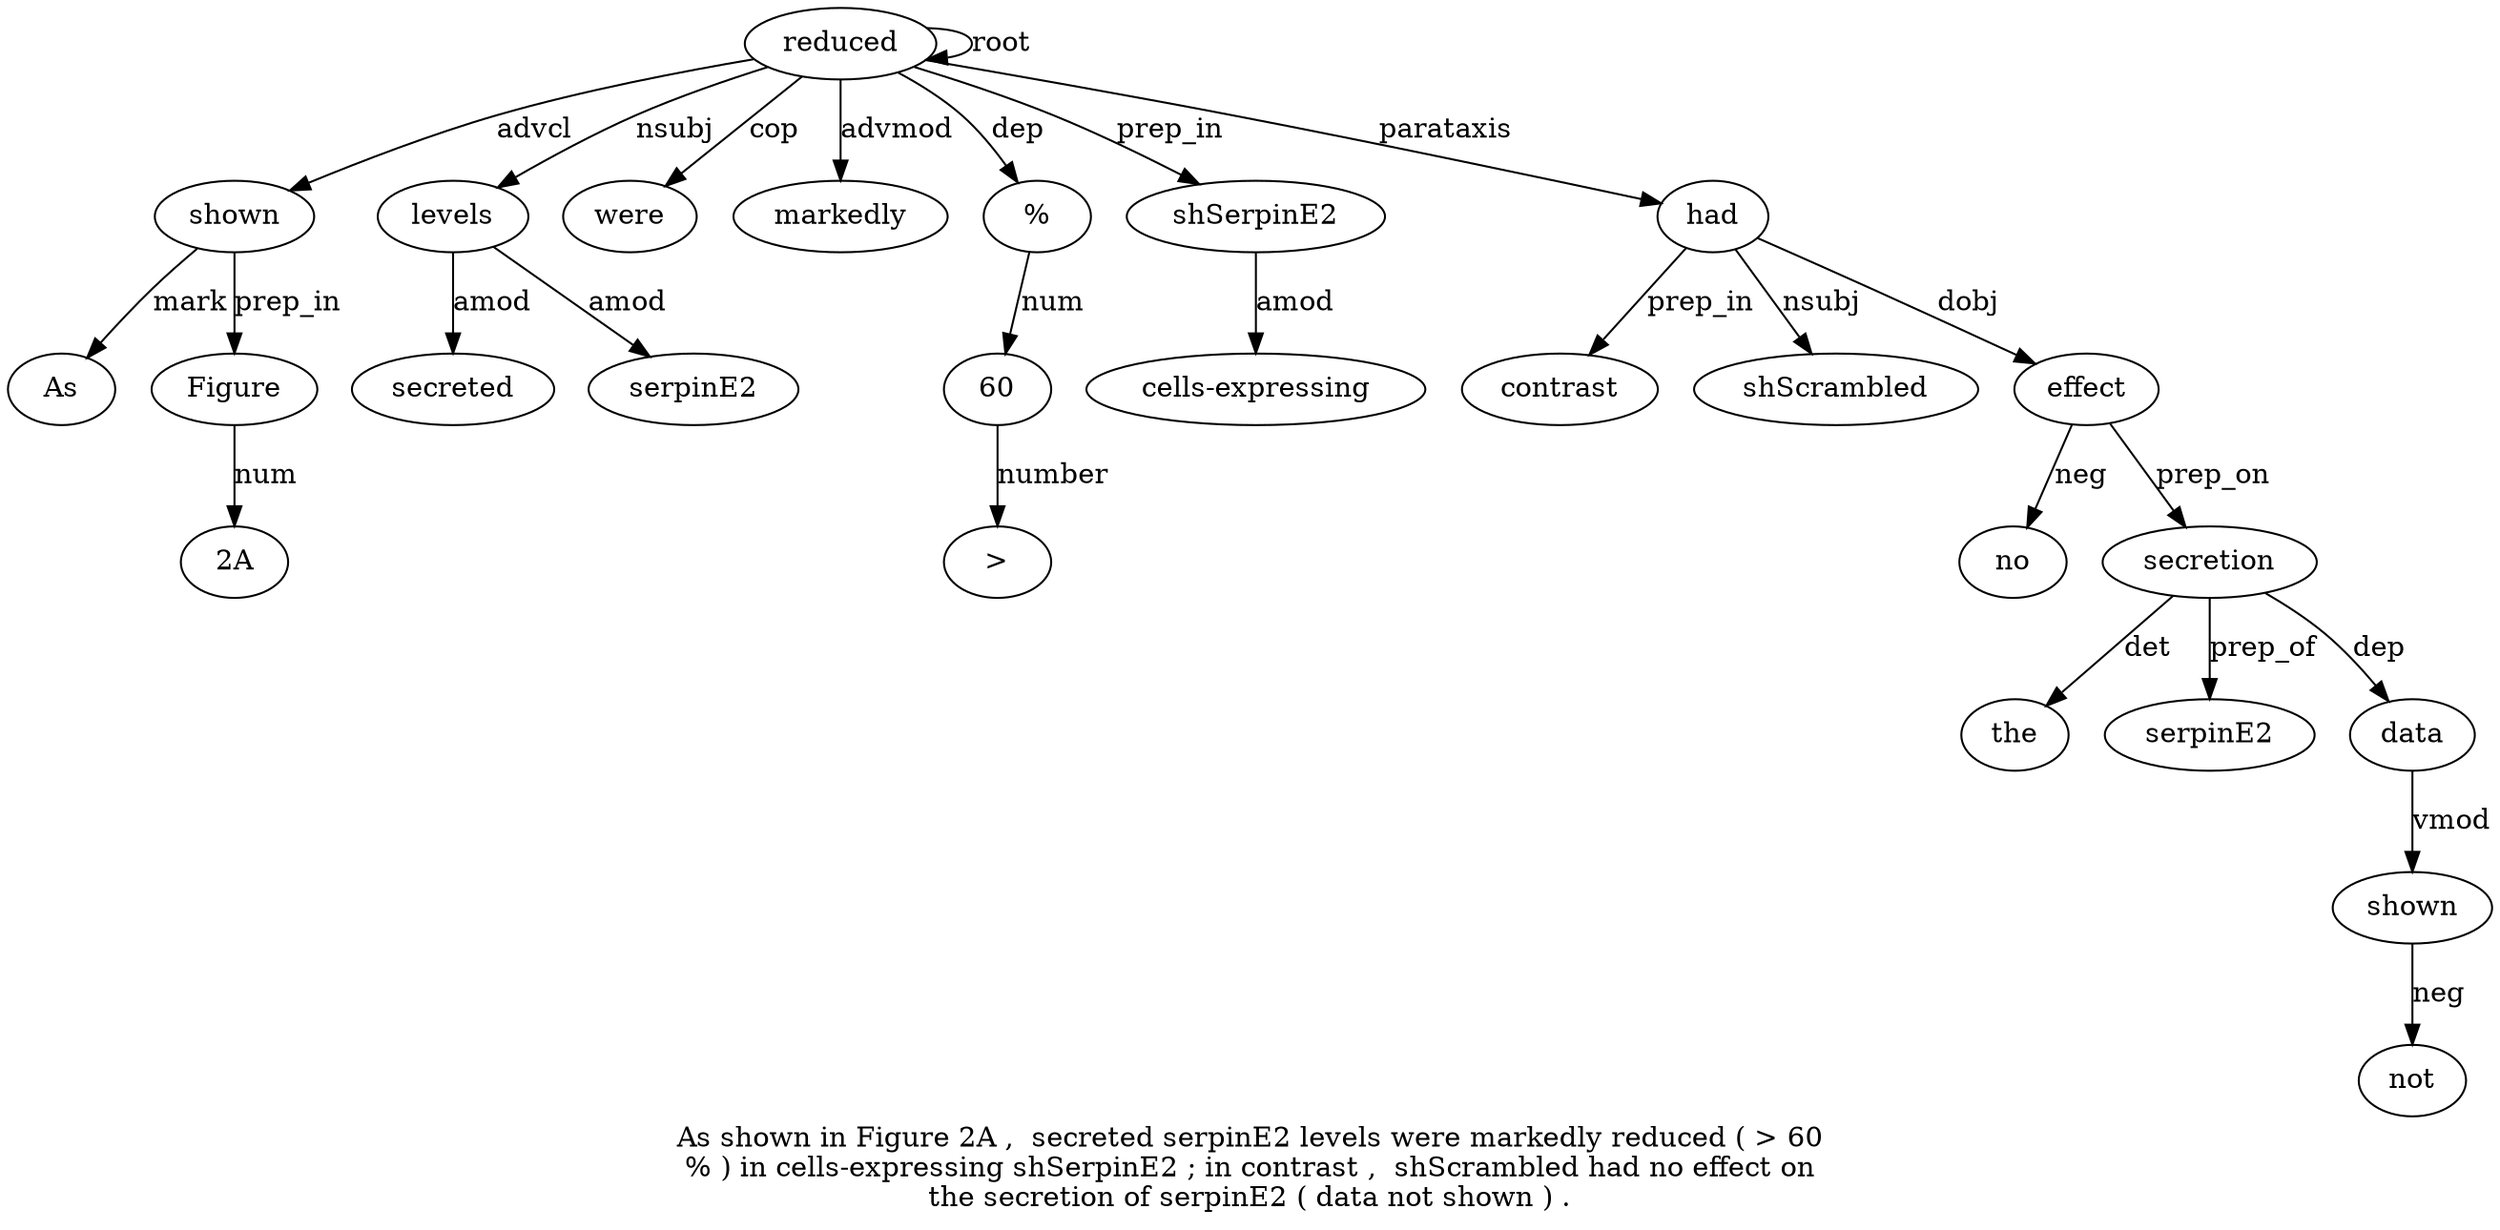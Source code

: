 digraph "As shown in Figure 2A ,  secreted serpinE2 levels were markedly reduced ( > 60 % ) in cells-expressing shSerpinE2 ; in contrast ,  shScrambled had no effect on the secretion of serpinE2 ( data not shown ) ." {
label="As shown in Figure 2A ,  secreted serpinE2 levels were markedly reduced ( > 60
% ) in cells-expressing shSerpinE2 ; in contrast ,  shScrambled had no effect on
the secretion of serpinE2 ( data not shown ) .";
shown2 [style=filled, fillcolor=white, label=shown];
As1 [style=filled, fillcolor=white, label=As];
shown2 -> As1  [label=mark];
reduced12 [style=filled, fillcolor=white, label=reduced];
reduced12 -> shown2  [label=advcl];
Figure4 [style=filled, fillcolor=white, label=Figure];
shown2 -> Figure4  [label=prep_in];
"2A5" [style=filled, fillcolor=white, label="2A"];
Figure4 -> "2A5"  [label=num];
levels9 [style=filled, fillcolor=white, label=levels];
secreted7 [style=filled, fillcolor=white, label=secreted];
levels9 -> secreted7  [label=amod];
serpinE28 [style=filled, fillcolor=white, label=serpinE2];
levels9 -> serpinE28  [label=amod];
reduced12 -> levels9  [label=nsubj];
were10 [style=filled, fillcolor=white, label=were];
reduced12 -> were10  [label=cop];
markedly11 [style=filled, fillcolor=white, label=markedly];
reduced12 -> markedly11  [label=advmod];
reduced12 -> reduced12  [label=root];
6015 [style=filled, fillcolor=white, label=60];
">14" [style=filled, fillcolor=white, label=">"];
6015 -> ">14"  [label=number];
"%16" [style=filled, fillcolor=white, label="%"];
"%16" -> 6015  [label=num];
reduced12 -> "%16"  [label=dep];
shSerpinE220 [style=filled, fillcolor=white, label=shSerpinE2];
"cells-expressing19" [style=filled, fillcolor=white, label="cells-expressing"];
shSerpinE220 -> "cells-expressing19"  [label=amod];
reduced12 -> shSerpinE220  [label=prep_in];
had26 [style=filled, fillcolor=white, label=had];
contrast23 [style=filled, fillcolor=white, label=contrast];
had26 -> contrast23  [label=prep_in];
shScrambled25 [style=filled, fillcolor=white, label=shScrambled];
had26 -> shScrambled25  [label=nsubj];
reduced12 -> had26  [label=parataxis];
effect28 [style=filled, fillcolor=white, label=effect];
no27 [style=filled, fillcolor=white, label=no];
effect28 -> no27  [label=neg];
had26 -> effect28  [label=dobj];
secretion31 [style=filled, fillcolor=white, label=secretion];
the30 [style=filled, fillcolor=white, label=the];
secretion31 -> the30  [label=det];
effect28 -> secretion31  [label=prep_on];
serpinE233 [style=filled, fillcolor=white, label=serpinE2];
secretion31 -> serpinE233  [label=prep_of];
data35 [style=filled, fillcolor=white, label=data];
secretion31 -> data35  [label=dep];
shown37 [style=filled, fillcolor=white, label=shown];
not36 [style=filled, fillcolor=white, label=not];
shown37 -> not36  [label=neg];
data35 -> shown37  [label=vmod];
}
